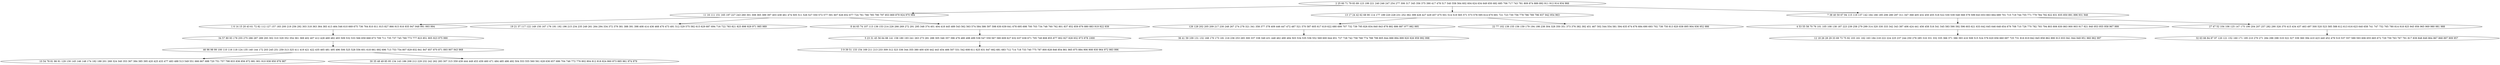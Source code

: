digraph true_tree {
	"0" -> "1"
	"1" -> "2"
	"1" -> "3"
	"0" -> "4"
	"2" -> "5"
	"1" -> "6"
	"4" -> "7"
	"6" -> "8"
	"0" -> "9"
	"9" -> "10"
	"7" -> "11"
	"5" -> "12"
	"10" -> "13"
	"4" -> "14"
	"9" -> "15"
	"8" -> "16"
	"12" -> "17"
	"15" -> "18"
	"12" -> "19"
	"0" [label="2 25 60 71 79 83 89 123 199 221 240 246 247 254 277 306 317 345 356 375 390 417 478 517 540 558 564 602 604 624 634 649 650 682 685 706 717 743 781 809 874 889 892 911 912 914 934 966"];
	"1" [label="11 16 111 151 165 197 227 243 260 301 308 365 389 397 403 438 461 474 505 511 526 527 550 572 577 591 607 626 652 677 724 761 766 785 790 797 853 869 879 924 970 984"];
	"2" [label="1 6 14 15 20 43 61 72 82 112 127 157 183 200 219 256 292 303 318 363 364 383 413 464 546 610 669 675 736 764 810 811 815 827 866 915 916 935 947 948 991 993 994"];
	"3" [label="19 21 37 117 122 149 150 167 176 191 192 196 215 234 235 249 261 264 294 334 372 379 381 388 391 398 408 414 436 468 470 473 491 512 529 575 582 615 629 687 694 716 722 783 821 825 898 929 971 985 989"];
	"4" [label="13 17 24 42 62 68 90 114 177 189 220 228 231 252 362 399 426 427 429 457 475 501 514 519 565 571 573 578 595 614 670 691 721 723 730 756 778 786 789 796 937 942 954 963"];
	"5" [label="34 57 80 93 178 255 275 286 287 289 293 302 310 329 352 354 361 369 402 407 412 428 469 482 493 509 532 533 566 659 668 673 709 711 735 737 745 769 773 777 823 851 905 923 975 990"];
	"6" [label="8 44 65 74 107 113 136 153 214 226 266 269 272 291 295 348 374 401 404 418 445 489 543 562 563 574 584 586 597 598 630 639 641 678 695 698 700 703 734 748 760 762 801 837 852 859 876 880 883 919 922 939"];
	"7" [label="126 128 202 205 209 217 230 248 267 274 278 321 341 358 377 378 409 446 447 472 487 521 570 587 605 617 619 622 680 699 707 732 739 795 826 834 840 843 878 882 886 887 977 982 995"];
	"8" [label="5 23 31 45 56 64 88 141 158 180 193 241 263 273 281 288 305 346 357 396 476 480 498 499 538 547 559 567 580 609 627 632 637 638 671 705 749 808 855 877 902 927 928 932 973 978 1000"];
	"9" [label="7 38 40 50 67 94 115 119 137 142 164 166 185 206 280 297 311 347 368 405 432 450 455 518 522 530 539 548 568 579 599 643 653 663 664 689 701 715 719 744 755 771 779 784 792 822 831 835 850 891 896 931 946"];
	"10" [label="4 53 55 58 70 76 101 105 108 138 187 223 239 258 279 299 314 320 330 333 342 343 387 406 424 441 456 458 516 541 545 583 590 592 596 603 621 633 642 645 646 648 654 679 708 710 726 770 782 793 794 803 806 830 863 900 903 917 921 940 953 955 958 967 999"];
	"11" [label="36 41 59 109 131 132 168 170 173 181 216 236 253 265 300 337 338 349 431 448 462 490 494 503 534 535 536 552 569 600 644 651 727 728 742 758 768 774 788 799 805 844 888 894 899 920 926 959 992 998"];
	"12" [label="46 96 98 99 100 110 116 118 124 135 140 144 172 203 245 251 259 313 325 411 419 421 422 435 465 481 495 496 506 525 528 556 601 618 661 692 696 713 753 754 807 829 832 841 847 857 870 871 893 907 943 968"];
	"13" [label="12 18 26 28 29 33 69 73 75 92 103 161 162 163 184 218 222 224 225 237 244 250 276 285 316 331 332 335 366 371 386 393 416 508 515 524 576 620 656 660 697 725 731 816 819 842 845 858 862 890 913 933 941 944 949 951 960 962 997"];
	"14" [label="22 77 102 139 155 156 159 179 194 198 238 304 328 350 351 373 376 382 392 451 467 502 544 554 581 594 635 674 676 684 690 693 702 738 750 813 820 838 895 904 936 952 986"];
	"15" [label="27 47 52 104 106 125 147 175 190 204 207 257 282 290 326 370 415 434 437 463 497 500 520 523 585 588 612 613 616 623 640 658 741 747 752 765 780 814 918 925 945 956 965 969 980 981 988"];
	"16" [label="3 9 39 51 133 154 169 211 213 233 309 312 323 336 344 355 380 400 430 442 443 454 466 507 531 542 608 611 625 631 647 662 681 683 712 714 718 733 740 775 787 800 828 846 854 861 865 875 884 906 908 930 964 972 983 996"];
	"17" [label="10 54 78 81 86 91 129 130 145 146 148 174 182 188 201 268 324 340 353 367 384 385 395 420 425 433 477 483 488 513 549 551 666 667 688 720 751 757 798 833 836 856 872 881 901 910 938 950 976 987"];
	"18" [label="32 63 66 84 87 97 120 121 152 160 171 195 210 270 271 284 296 298 319 322 327 339 360 394 410 423 440 452 479 510 537 557 589 593 606 655 665 672 729 759 763 767 791 817 839 848 849 864 867 868 897 909 957"];
	"19" [label="30 35 48 49 85 95 134 143 186 208 212 229 232 242 262 283 307 315 359 439 444 449 453 459 460 471 484 485 486 492 504 553 555 560 561 628 636 657 686 704 746 772 776 802 804 812 818 824 860 873 885 961 974 979"];
}
